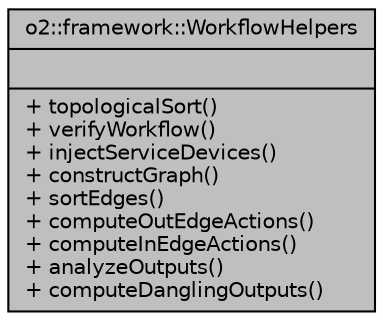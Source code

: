 digraph "o2::framework::WorkflowHelpers"
{
 // INTERACTIVE_SVG=YES
  bgcolor="transparent";
  edge [fontname="Helvetica",fontsize="10",labelfontname="Helvetica",labelfontsize="10"];
  node [fontname="Helvetica",fontsize="10",shape=record];
  Node1 [label="{o2::framework::WorkflowHelpers\n||+ topologicalSort()\l+ verifyWorkflow()\l+ injectServiceDevices()\l+ constructGraph()\l+ sortEdges()\l+ computeOutEdgeActions()\l+ computeInEdgeActions()\l+ analyzeOutputs()\l+ computeDanglingOutputs()\l}",height=0.2,width=0.4,color="black", fillcolor="grey75", style="filled", fontcolor="black"];
}
